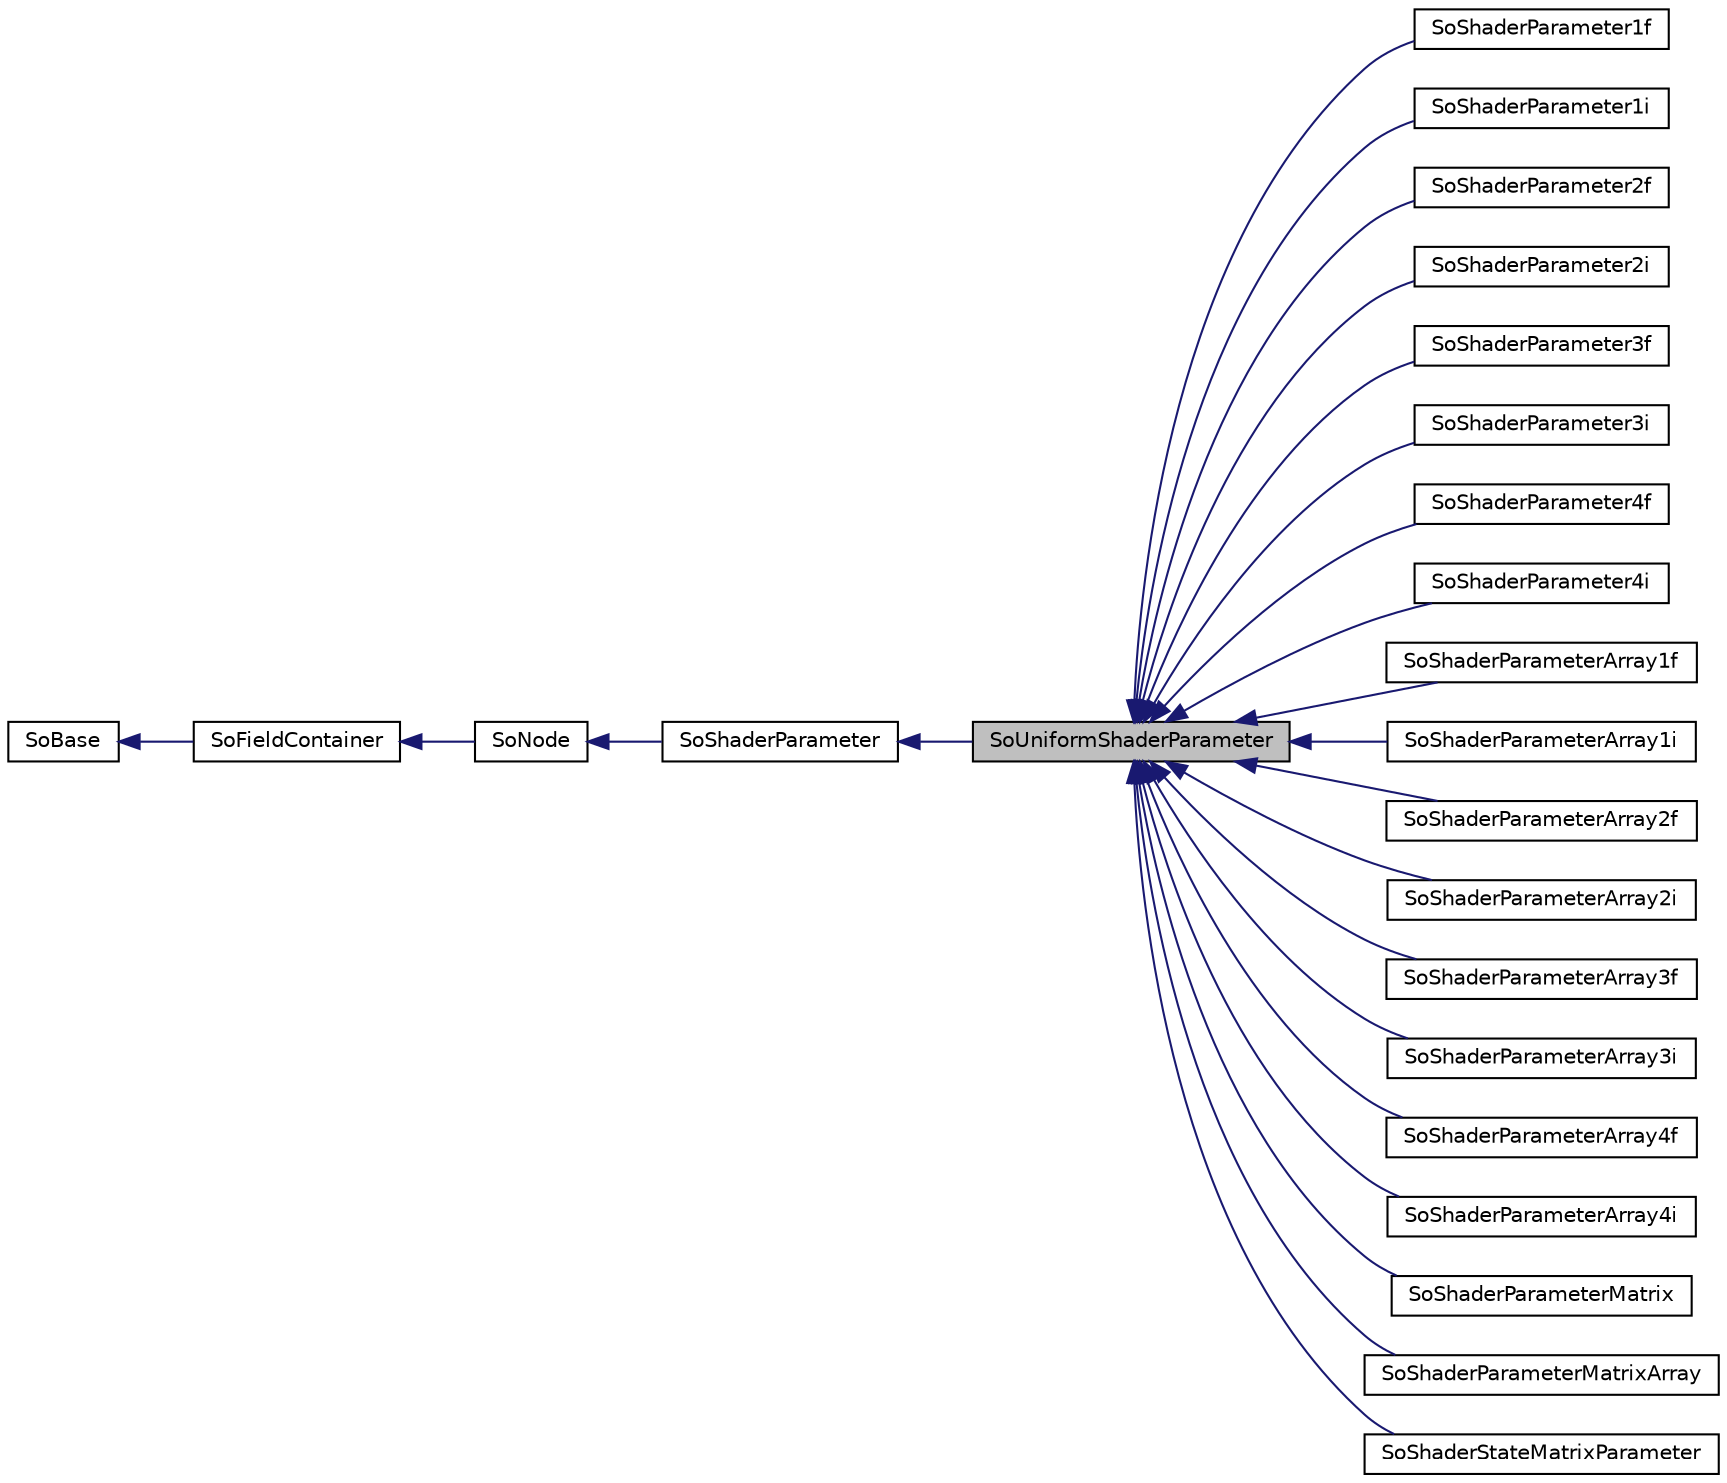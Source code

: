 digraph "SoUniformShaderParameter"
{
 // LATEX_PDF_SIZE
  edge [fontname="Helvetica",fontsize="10",labelfontname="Helvetica",labelfontsize="10"];
  node [fontname="Helvetica",fontsize="10",shape=record];
  rankdir="LR";
  Node1 [label="SoUniformShaderParameter",height=0.2,width=0.4,color="black", fillcolor="grey75", style="filled", fontcolor="black",tooltip="The SoUniformShaderParameter class is the base class for all uniform shader variables."];
  Node2 -> Node1 [dir="back",color="midnightblue",fontsize="10",style="solid",fontname="Helvetica"];
  Node2 [label="SoShaderParameter",height=0.2,width=0.4,color="black", fillcolor="white", style="filled",URL="$classSoShaderParameter.html",tooltip="The SoShaderParameter class is the base class for all shader parameter classes."];
  Node3 -> Node2 [dir="back",color="midnightblue",fontsize="10",style="solid",fontname="Helvetica"];
  Node3 [label="SoNode",height=0.2,width=0.4,color="black", fillcolor="white", style="filled",URL="$classSoNode.html",tooltip="The SoNode class is the base class for nodes used in scene graphs."];
  Node4 -> Node3 [dir="back",color="midnightblue",fontsize="10",style="solid",fontname="Helvetica"];
  Node4 [label="SoFieldContainer",height=0.2,width=0.4,color="black", fillcolor="white", style="filled",URL="$classSoFieldContainer.html",tooltip="The SoFieldContainer class is a base class for all classes that contain fields."];
  Node5 -> Node4 [dir="back",color="midnightblue",fontsize="10",style="solid",fontname="Helvetica"];
  Node5 [label="SoBase",height=0.2,width=0.4,color="black", fillcolor="white", style="filled",URL="$classSoBase.html",tooltip="The SoBase class is the top-level superclass for a number of class-hierarchies."];
  Node1 -> Node6 [dir="back",color="midnightblue",fontsize="10",style="solid",fontname="Helvetica"];
  Node6 [label="SoShaderParameter1f",height=0.2,width=0.4,color="black", fillcolor="white", style="filled",URL="$classSoShaderParameter1f.html",tooltip="The SoShaderParameter1f class is used to define a floating point value as shader parameter."];
  Node1 -> Node7 [dir="back",color="midnightblue",fontsize="10",style="solid",fontname="Helvetica"];
  Node7 [label="SoShaderParameter1i",height=0.2,width=0.4,color="black", fillcolor="white", style="filled",URL="$classSoShaderParameter1i.html",tooltip="The SoShaderParameter1i class is used to define an integer value as shader parameter."];
  Node1 -> Node8 [dir="back",color="midnightblue",fontsize="10",style="solid",fontname="Helvetica"];
  Node8 [label="SoShaderParameter2f",height=0.2,width=0.4,color="black", fillcolor="white", style="filled",URL="$classSoShaderParameter2f.html",tooltip="The SoShaderParameter2f class is used to define a two-dimensional floating point value as shader para..."];
  Node1 -> Node9 [dir="back",color="midnightblue",fontsize="10",style="solid",fontname="Helvetica"];
  Node9 [label="SoShaderParameter2i",height=0.2,width=0.4,color="black", fillcolor="white", style="filled",URL="$classSoShaderParameter2i.html",tooltip="The SoShaderParameter2i class is used to define a two-dimensional integer value as shader parameter."];
  Node1 -> Node10 [dir="back",color="midnightblue",fontsize="10",style="solid",fontname="Helvetica"];
  Node10 [label="SoShaderParameter3f",height=0.2,width=0.4,color="black", fillcolor="white", style="filled",URL="$classSoShaderParameter3f.html",tooltip="The SoShaderParameter3f class is used to define a three-dimensional floating point value as shader pa..."];
  Node1 -> Node11 [dir="back",color="midnightblue",fontsize="10",style="solid",fontname="Helvetica"];
  Node11 [label="SoShaderParameter3i",height=0.2,width=0.4,color="black", fillcolor="white", style="filled",URL="$classSoShaderParameter3i.html",tooltip="The SoShaderParameter3i class is used to define a three-dimensional integer value as shader parameter..."];
  Node1 -> Node12 [dir="back",color="midnightblue",fontsize="10",style="solid",fontname="Helvetica"];
  Node12 [label="SoShaderParameter4f",height=0.2,width=0.4,color="black", fillcolor="white", style="filled",URL="$classSoShaderParameter4f.html",tooltip="The SoShaderParameter4f class is used to define a four-dimensional floating point value as shader par..."];
  Node1 -> Node13 [dir="back",color="midnightblue",fontsize="10",style="solid",fontname="Helvetica"];
  Node13 [label="SoShaderParameter4i",height=0.2,width=0.4,color="black", fillcolor="white", style="filled",URL="$classSoShaderParameter4i.html",tooltip="The SoShaderParameter4i class is used to define a four-dimensional integer value as shader parameter."];
  Node1 -> Node14 [dir="back",color="midnightblue",fontsize="10",style="solid",fontname="Helvetica"];
  Node14 [label="SoShaderParameterArray1f",height=0.2,width=0.4,color="black", fillcolor="white", style="filled",URL="$classSoShaderParameterArray1f.html",tooltip="The SoShaderParameterArray1f class is used to define a floating point array as shader parameter."];
  Node1 -> Node15 [dir="back",color="midnightblue",fontsize="10",style="solid",fontname="Helvetica"];
  Node15 [label="SoShaderParameterArray1i",height=0.2,width=0.4,color="black", fillcolor="white", style="filled",URL="$classSoShaderParameterArray1i.html",tooltip="The SoShaderParameterArray1i class is used to define an integer array as shader parameter."];
  Node1 -> Node16 [dir="back",color="midnightblue",fontsize="10",style="solid",fontname="Helvetica"];
  Node16 [label="SoShaderParameterArray2f",height=0.2,width=0.4,color="black", fillcolor="white", style="filled",URL="$classSoShaderParameterArray2f.html",tooltip="The SoShaderParameterArray2f class is used to define a two-dimensional floating point array as shader..."];
  Node1 -> Node17 [dir="back",color="midnightblue",fontsize="10",style="solid",fontname="Helvetica"];
  Node17 [label="SoShaderParameterArray2i",height=0.2,width=0.4,color="black", fillcolor="white", style="filled",URL="$classSoShaderParameterArray2i.html",tooltip="The SoShaderParameterArray2i class is used to define a two-dimensional integer array as shader parame..."];
  Node1 -> Node18 [dir="back",color="midnightblue",fontsize="10",style="solid",fontname="Helvetica"];
  Node18 [label="SoShaderParameterArray3f",height=0.2,width=0.4,color="black", fillcolor="white", style="filled",URL="$classSoShaderParameterArray3f.html",tooltip="The SoShaderParameterArray3f class is used to define a three-dimensional floating point array as shad..."];
  Node1 -> Node19 [dir="back",color="midnightblue",fontsize="10",style="solid",fontname="Helvetica"];
  Node19 [label="SoShaderParameterArray3i",height=0.2,width=0.4,color="black", fillcolor="white", style="filled",URL="$classSoShaderParameterArray3i.html",tooltip="The SoShaderParameterArray3i class is used to define a three-dimensional integer array as shader para..."];
  Node1 -> Node20 [dir="back",color="midnightblue",fontsize="10",style="solid",fontname="Helvetica"];
  Node20 [label="SoShaderParameterArray4f",height=0.2,width=0.4,color="black", fillcolor="white", style="filled",URL="$classSoShaderParameterArray4f.html",tooltip="The SoShaderParameterArray4f class is used to define a four-dimensional floating point array as shade..."];
  Node1 -> Node21 [dir="back",color="midnightblue",fontsize="10",style="solid",fontname="Helvetica"];
  Node21 [label="SoShaderParameterArray4i",height=0.2,width=0.4,color="black", fillcolor="white", style="filled",URL="$classSoShaderParameterArray4i.html",tooltip="The SoShaderParameterArray4i class is used to define a four-dimensional integer array as shader param..."];
  Node1 -> Node22 [dir="back",color="midnightblue",fontsize="10",style="solid",fontname="Helvetica"];
  Node22 [label="SoShaderParameterMatrix",height=0.2,width=0.4,color="black", fillcolor="white", style="filled",URL="$classSoShaderParameterMatrix.html",tooltip="The SoShaderParameterMatrix class is used to define a matrix as shader parameter."];
  Node1 -> Node23 [dir="back",color="midnightblue",fontsize="10",style="solid",fontname="Helvetica"];
  Node23 [label="SoShaderParameterMatrixArray",height=0.2,width=0.4,color="black", fillcolor="white", style="filled",URL="$classSoShaderParameterMatrixArray.html",tooltip="The SoShaderParameterMatrixArray class is used to define a matrix array as shader parameter."];
  Node1 -> Node24 [dir="back",color="midnightblue",fontsize="10",style="solid",fontname="Helvetica"];
  Node24 [label="SoShaderStateMatrixParameter",height=0.2,width=0.4,color="black", fillcolor="white", style="filled",URL="$classSoShaderStateMatrixParameter.html",tooltip="The SoShaderStateMatrixParameter class is used to define a matrix as shader parameter whose content i..."];
}
